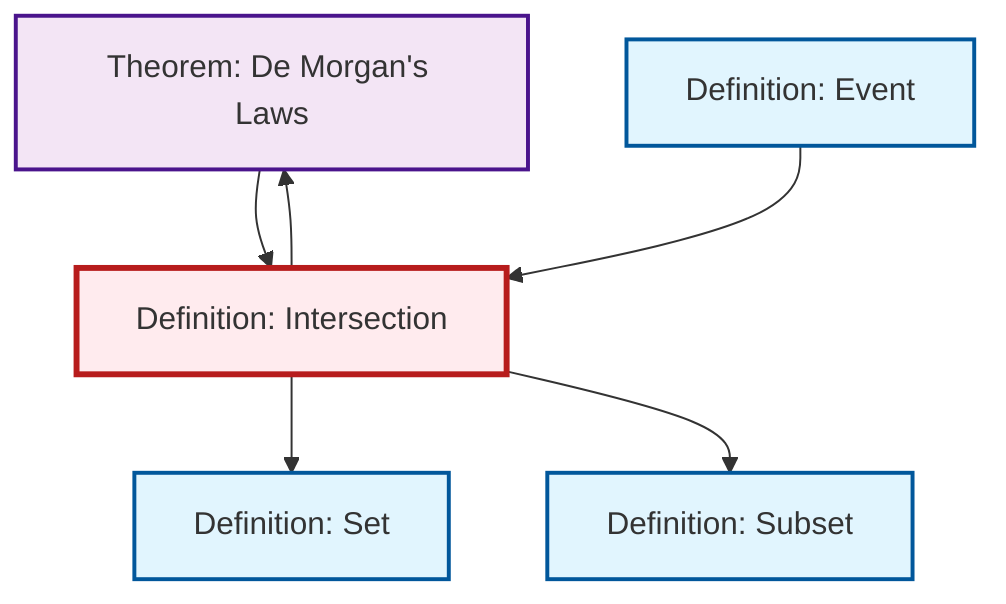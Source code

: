 graph TD
    classDef definition fill:#e1f5fe,stroke:#01579b,stroke-width:2px
    classDef theorem fill:#f3e5f5,stroke:#4a148c,stroke-width:2px
    classDef axiom fill:#fff3e0,stroke:#e65100,stroke-width:2px
    classDef example fill:#e8f5e9,stroke:#1b5e20,stroke-width:2px
    classDef current fill:#ffebee,stroke:#b71c1c,stroke-width:3px
    def-set["Definition: Set"]:::definition
    thm-de-morgan["Theorem: De Morgan's Laws"]:::theorem
    def-intersection["Definition: Intersection"]:::definition
    def-subset["Definition: Subset"]:::definition
    def-event["Definition: Event"]:::definition
    def-intersection --> thm-de-morgan
    thm-de-morgan --> def-intersection
    def-event --> def-intersection
    def-intersection --> def-set
    def-intersection --> def-subset
    class def-intersection current